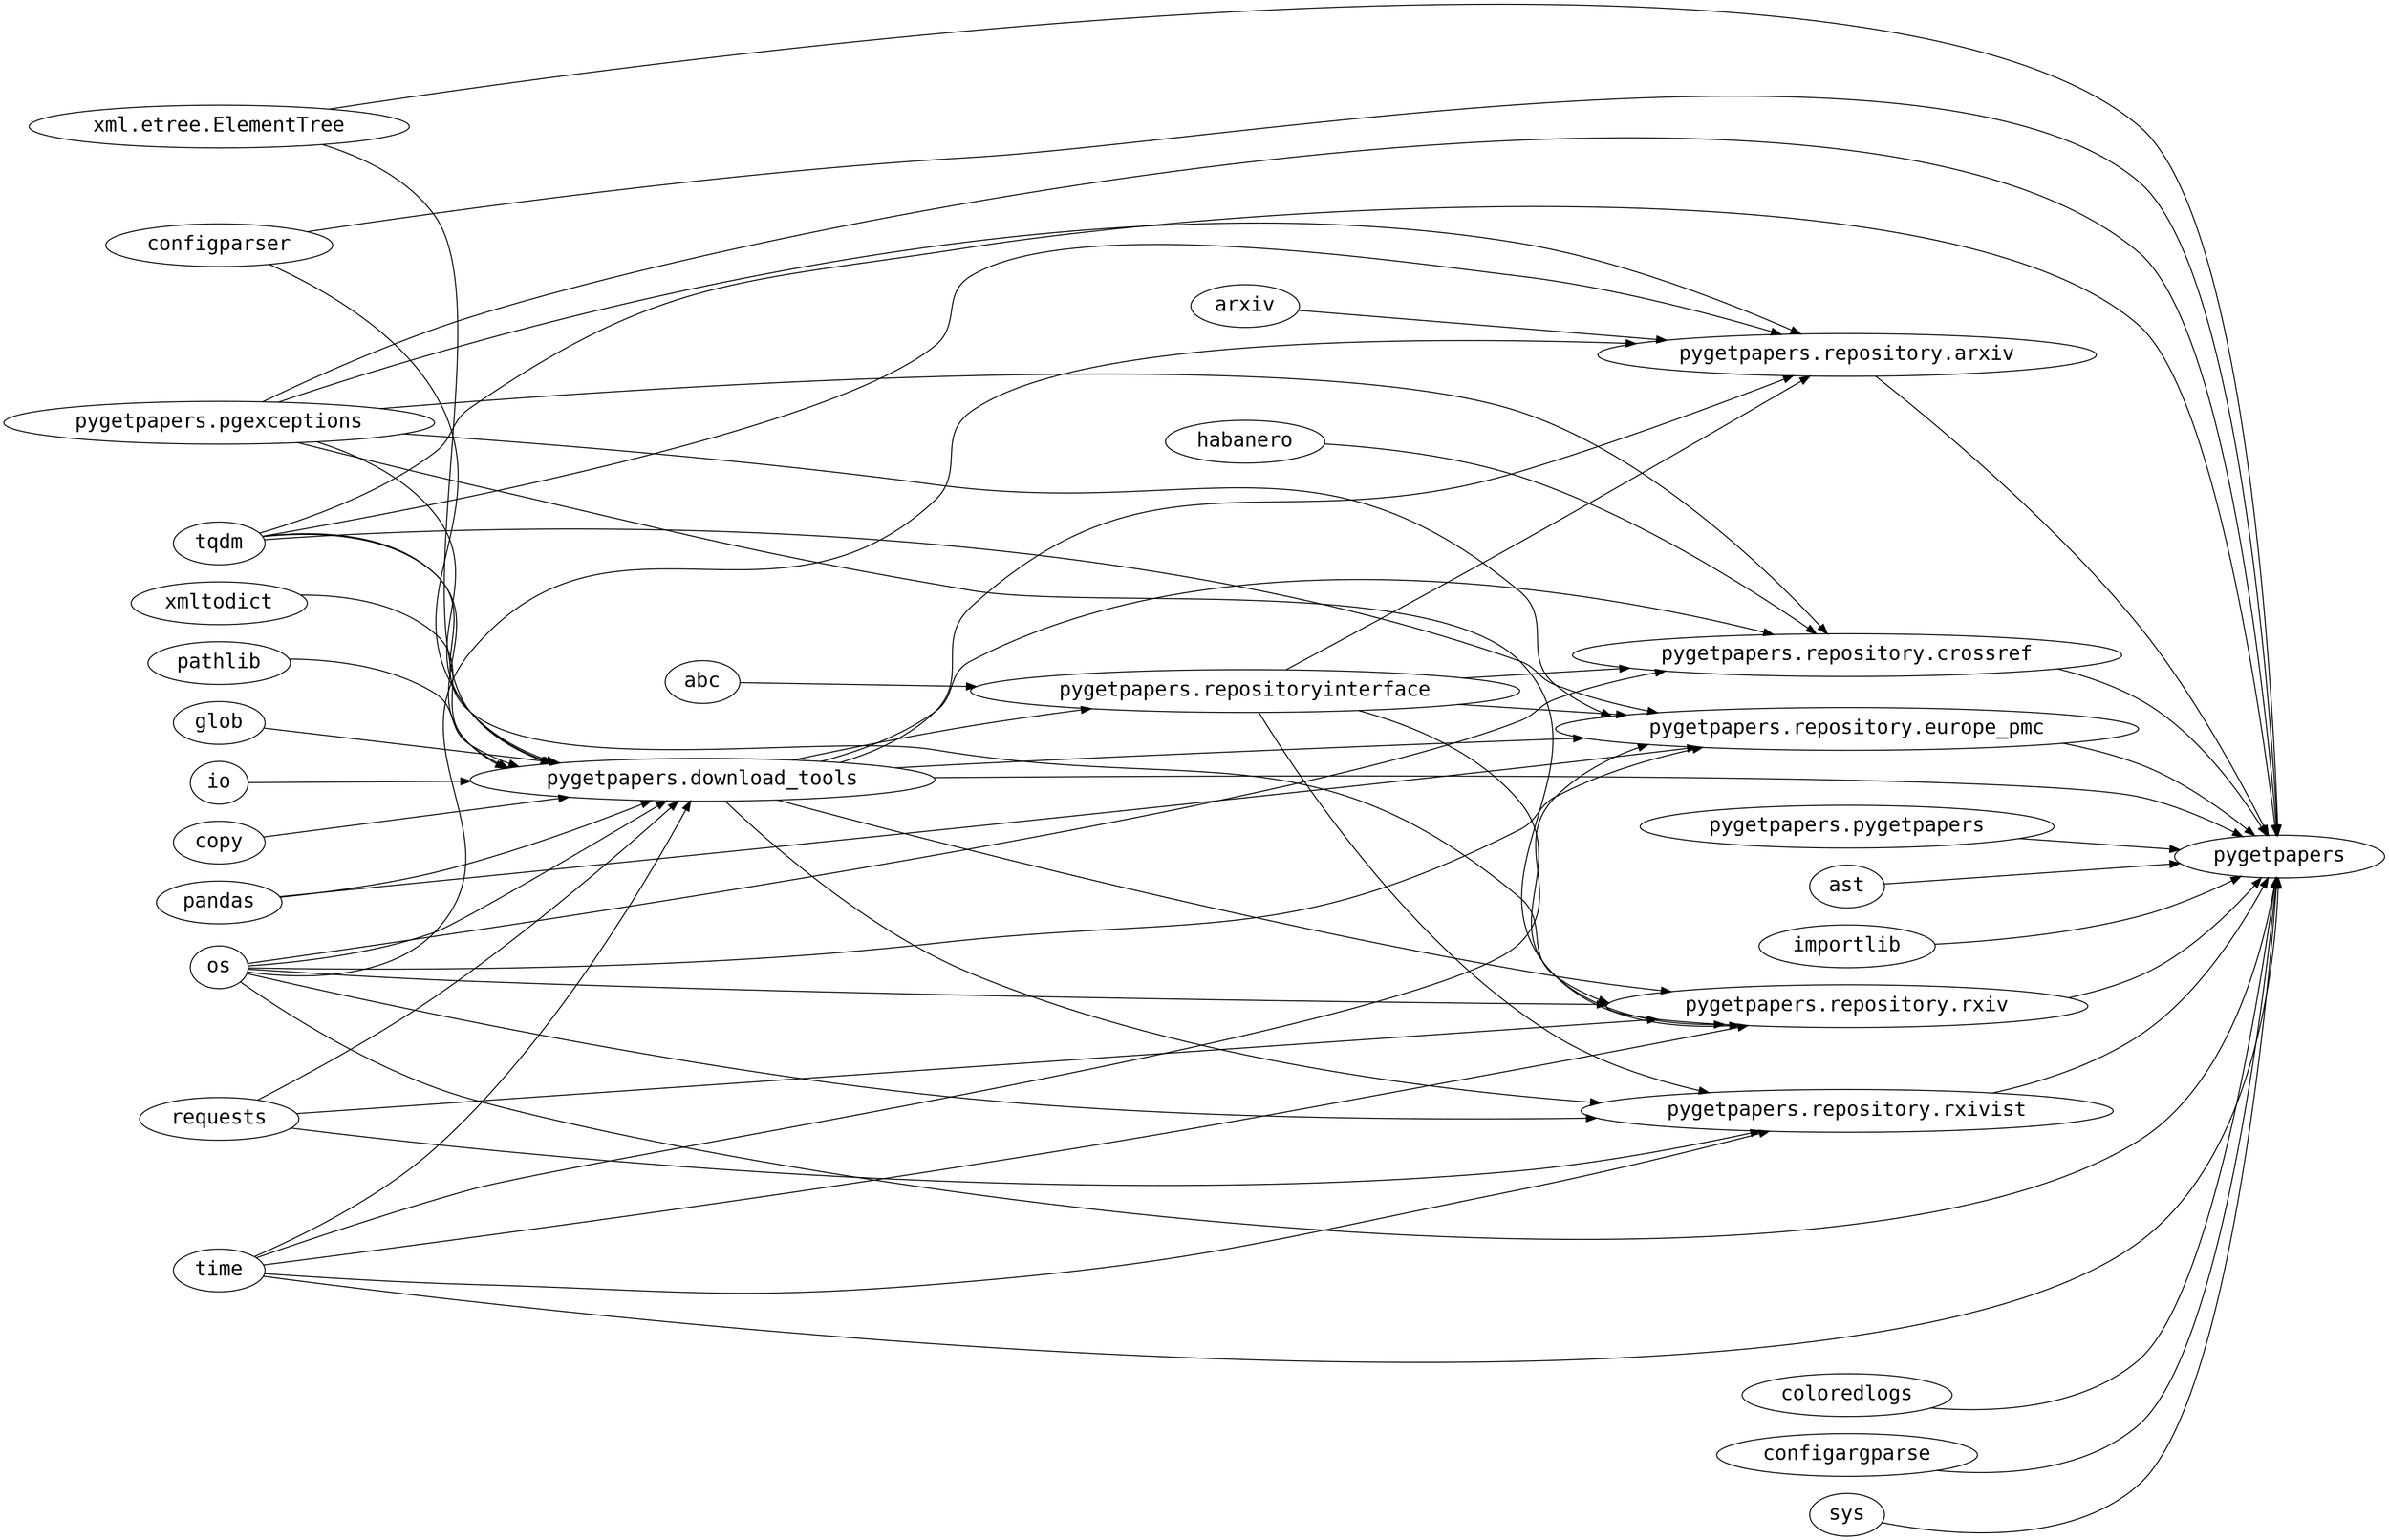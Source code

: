 
# This file was generated by snakefood3.

strict digraph "dependencies" {
    graph [
            rankdir="LR",
            overlap="scale",
            ratio="fill",
            fontsize="15",
            dpi="50",
            clusterrank="local"
        ]
    
       node [
            fontsize=20
            shape=ellipse
            fontname=Consolas
       ];
    "pygetpapers.pgexceptions" -> "pygetpapers.download_tools"
    "requests" -> "pygetpapers.download_tools"
    "glob" -> "pygetpapers.download_tools"
    "pandas" -> "pygetpapers.download_tools"
    "xml.etree.ElementTree" -> "pygetpapers.download_tools"
    "io" -> "pygetpapers.download_tools"
    "time" -> "pygetpapers.download_tools"
    "tqdm" -> "pygetpapers.download_tools"
    "copy" -> "pygetpapers.download_tools"
    "os" -> "pygetpapers.download_tools"
    "configparser" -> "pygetpapers.download_tools"
    "xmltodict" -> "pygetpapers.download_tools"
    "pathlib" -> "pygetpapers.download_tools"
    "pygetpapers.pgexceptions" -> "pygetpapers"
    "pygetpapers.repository.arxiv" -> "pygetpapers"
    "pygetpapers.pygetpapers" -> "pygetpapers"
    "pygetpapers.download_tools" -> "pygetpapers"
    "ast" -> "pygetpapers"
    "importlib" -> "pygetpapers"
    "pygetpapers.repository.rxiv" -> "pygetpapers"
    "xml.etree.ElementTree" -> "pygetpapers"
    "pygetpapers.repository.europe_pmc" -> "pygetpapers"
    "time" -> "pygetpapers"
    "tqdm" -> "pygetpapers"
    "os" -> "pygetpapers"
    "pygetpapers.repository.crossref" -> "pygetpapers"
    "pygetpapers.repository.rxivist" -> "pygetpapers"
    "configparser" -> "pygetpapers"
    "coloredlogs" -> "pygetpapers"
    "configargparse" -> "pygetpapers"
    "sys" -> "pygetpapers"
    "pygetpapers.download_tools" -> "pygetpapers.repositoryinterface"
    "abc" -> "pygetpapers.repositoryinterface"
    "requests" -> "pygetpapers.repository.rxivist"
    "pygetpapers.download_tools" -> "pygetpapers.repository.rxivist"
    "time" -> "pygetpapers.repository.rxivist"
    "os" -> "pygetpapers.repository.rxivist"
    "pygetpapers.repositoryinterface" -> "pygetpapers.repository.rxivist"
    "pygetpapers.pgexceptions" -> "pygetpapers.repository.arxiv"
    "pygetpapers.download_tools" -> "pygetpapers.repository.arxiv"
    "tqdm" -> "pygetpapers.repository.arxiv"
    "os" -> "pygetpapers.repository.arxiv"
    "pygetpapers.repositoryinterface" -> "pygetpapers.repository.arxiv"
    "arxiv" -> "pygetpapers.repository.arxiv"
    "pygetpapers.pgexceptions" -> "pygetpapers.repository.europe_pmc"
    "pygetpapers.download_tools" -> "pygetpapers.repository.europe_pmc"
    "pandas" -> "pygetpapers.repository.europe_pmc"
    "time" -> "pygetpapers.repository.europe_pmc"
    "os" -> "pygetpapers.repository.europe_pmc"
    "tqdm" -> "pygetpapers.repository.europe_pmc"
    "pygetpapers.repositoryinterface" -> "pygetpapers.repository.europe_pmc"
    "pygetpapers.pgexceptions" -> "pygetpapers.repository.crossref"
    "pygetpapers.download_tools" -> "pygetpapers.repository.crossref"
    "os" -> "pygetpapers.repository.crossref"
    "pygetpapers.repositoryinterface" -> "pygetpapers.repository.crossref"
    "habanero" -> "pygetpapers.repository.crossref"
    "pygetpapers.pgexceptions" -> "pygetpapers.repository.rxiv"
    "requests" -> "pygetpapers.repository.rxiv"
    "pygetpapers.download_tools" -> "pygetpapers.repository.rxiv"
    "time" -> "pygetpapers.repository.rxiv"
    "tqdm" -> "pygetpapers.repository.rxiv"
    "os" -> "pygetpapers.repository.rxiv"
    "pygetpapers.repositoryinterface" -> "pygetpapers.repository.rxiv"
}

